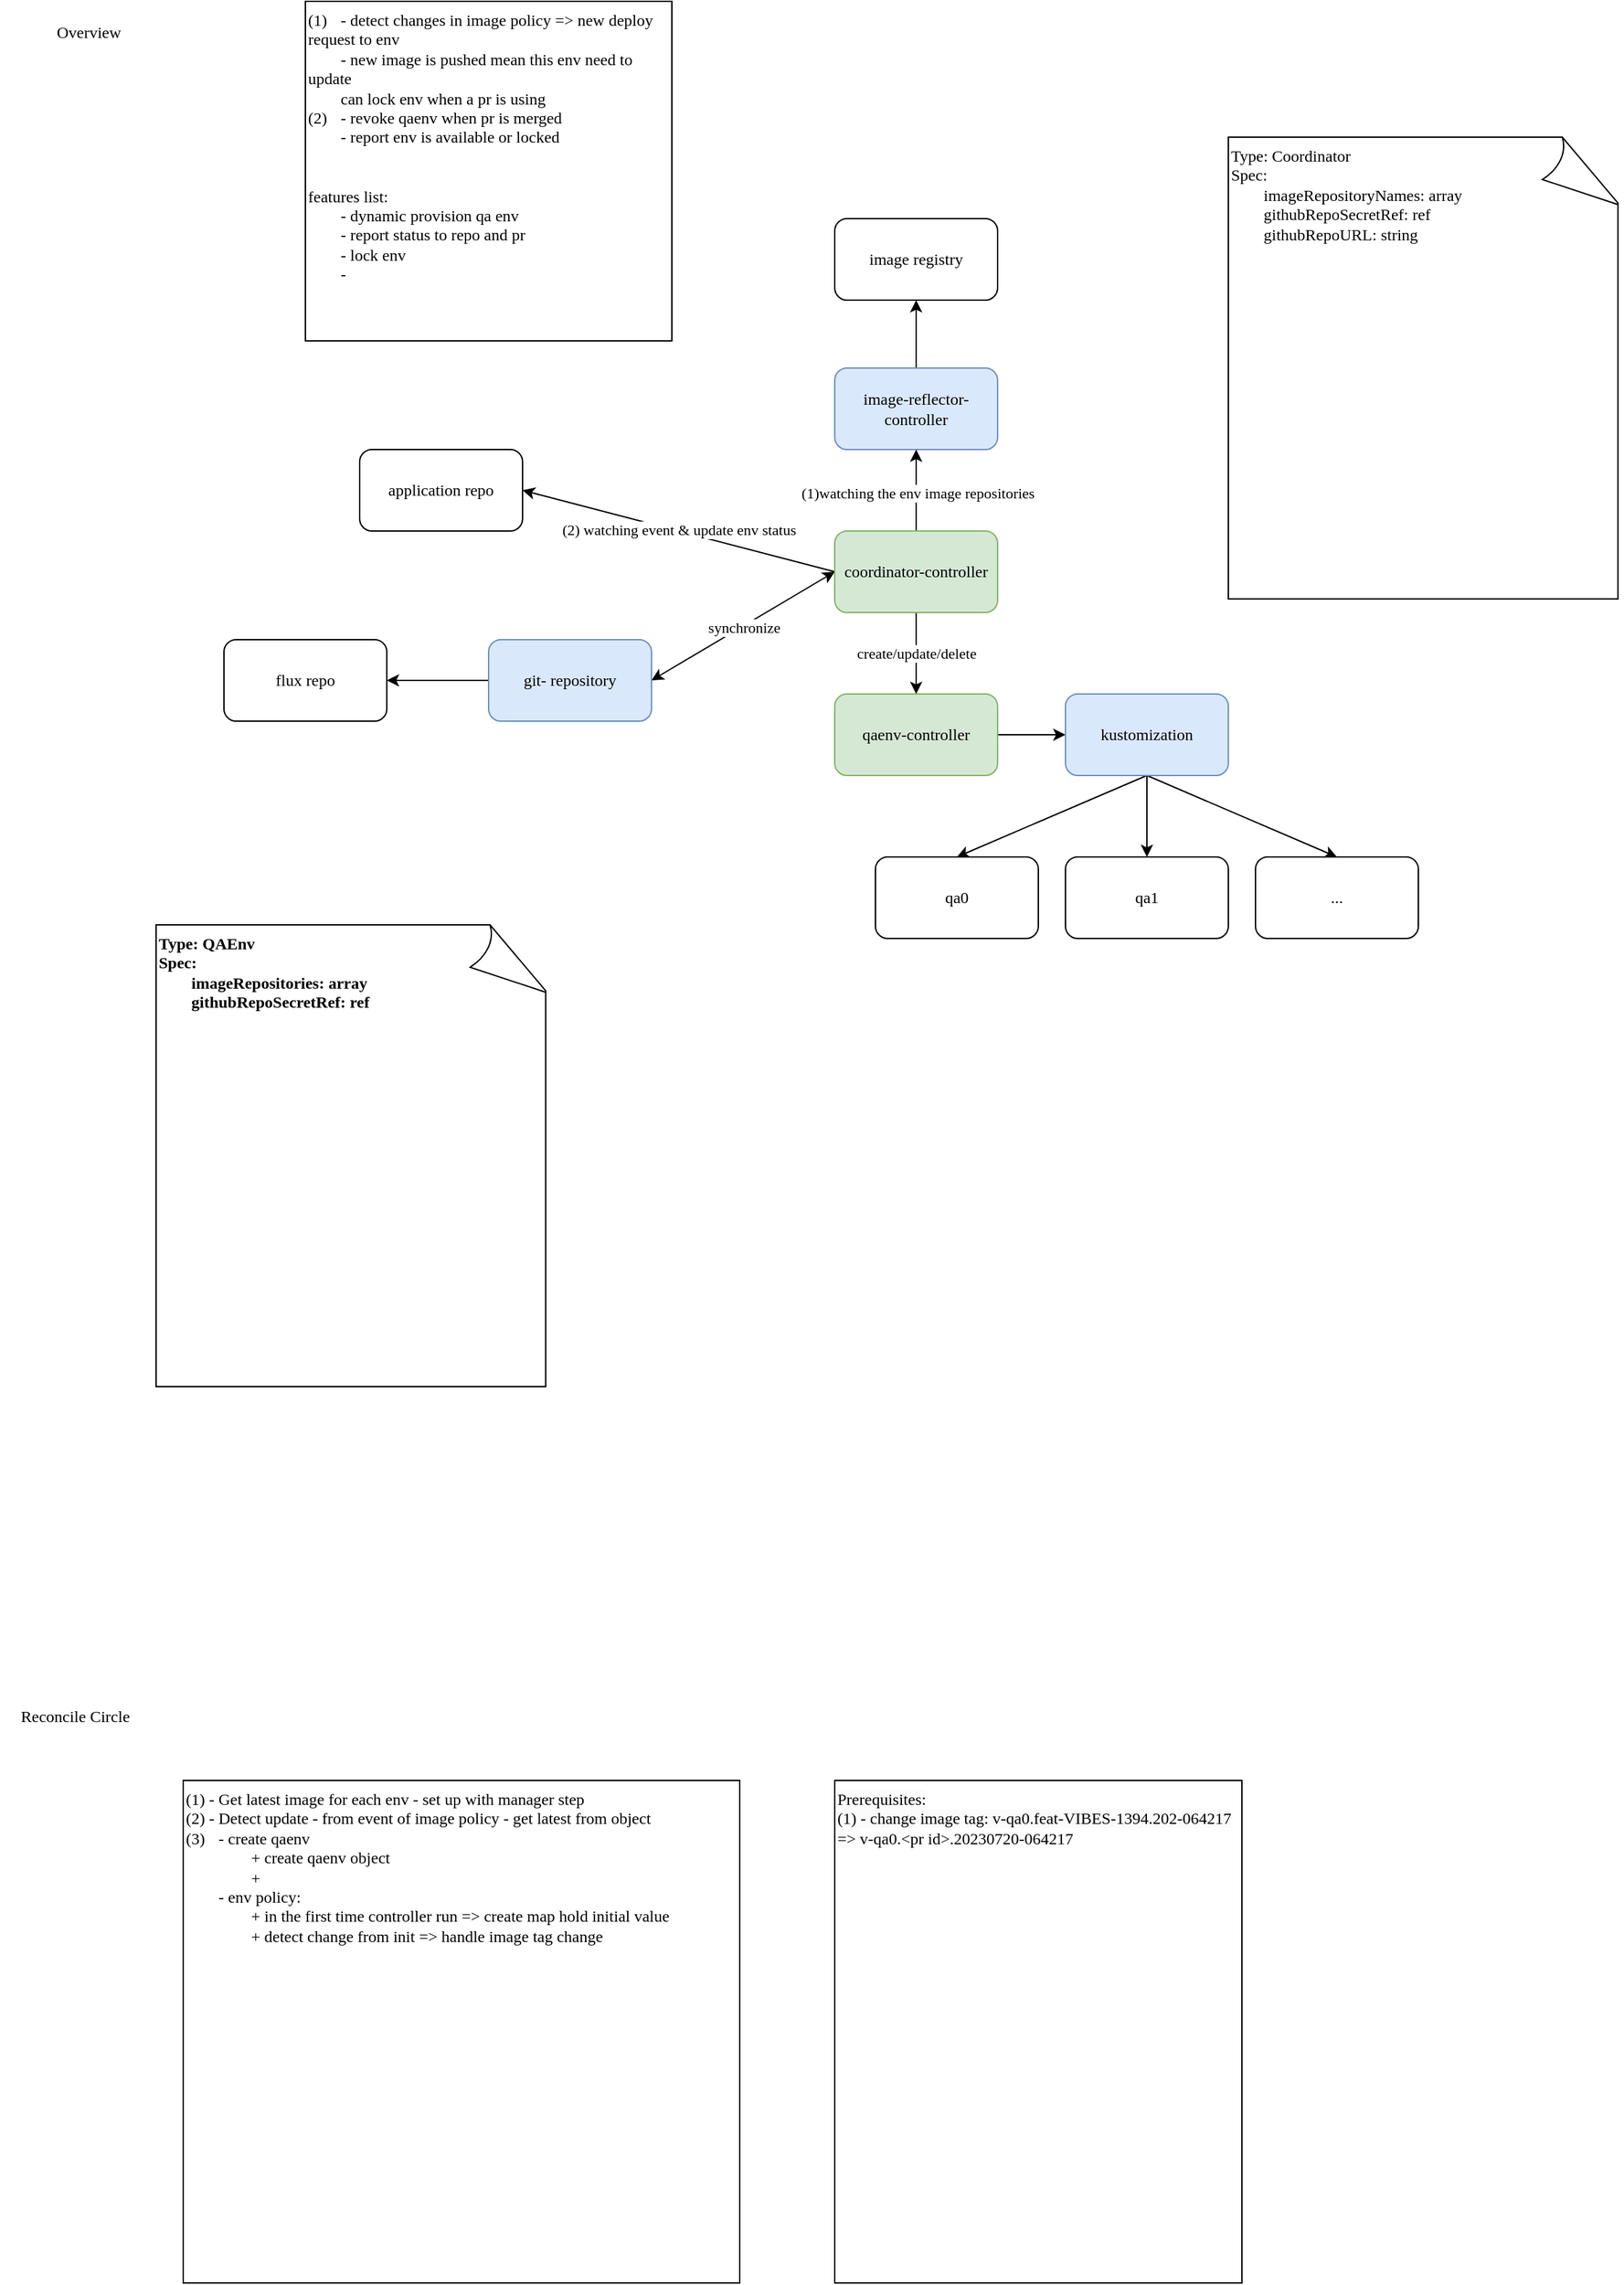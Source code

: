 <mxfile version="21.6.1" type="device">
  <diagram name="Page-1" id="bRJaaYgt9LoUnJo3XgJA">
    <mxGraphModel dx="1645" dy="1393" grid="1" gridSize="10" guides="1" tooltips="1" connect="1" arrows="1" fold="1" page="1" pageScale="1" pageWidth="850" pageHeight="1100" math="0" shadow="0">
      <root>
        <mxCell id="0" />
        <mxCell id="1" parent="0" />
        <mxCell id="MyCjg8jNjYNJ0jFQ8e_i-5" value="image registry" style="rounded=1;whiteSpace=wrap;html=1;fontFamily=Comic Sans MS;" parent="1" vertex="1">
          <mxGeometry x="560" y="170" width="120" height="60" as="geometry" />
        </mxCell>
        <mxCell id="1FVxKT_KeWVKLxRqhHUP-10" style="rounded=0;orthogonalLoop=1;jettySize=auto;html=1;entryX=0.5;entryY=0;entryDx=0;entryDy=0;exitX=0.5;exitY=1;exitDx=0;exitDy=0;fontFamily=Comic Sans MS;" edge="1" parent="1" source="1FVxKT_KeWVKLxRqhHUP-17" target="1FVxKT_KeWVKLxRqhHUP-8">
          <mxGeometry relative="1" as="geometry" />
        </mxCell>
        <mxCell id="1FVxKT_KeWVKLxRqhHUP-11" style="rounded=0;orthogonalLoop=1;jettySize=auto;html=1;exitX=0.5;exitY=1;exitDx=0;exitDy=0;entryX=0.5;entryY=0;entryDx=0;entryDy=0;fontFamily=Comic Sans MS;" edge="1" parent="1" source="1FVxKT_KeWVKLxRqhHUP-17" target="1FVxKT_KeWVKLxRqhHUP-9">
          <mxGeometry relative="1" as="geometry">
            <mxPoint x="700" y="640" as="targetPoint" />
          </mxGeometry>
        </mxCell>
        <mxCell id="1FVxKT_KeWVKLxRqhHUP-18" style="edgeStyle=orthogonalEdgeStyle;rounded=0;orthogonalLoop=1;jettySize=auto;html=1;entryX=0;entryY=0.5;entryDx=0;entryDy=0;fontFamily=Comic Sans MS;" edge="1" parent="1" source="MyCjg8jNjYNJ0jFQ8e_i-13" target="1FVxKT_KeWVKLxRqhHUP-17">
          <mxGeometry relative="1" as="geometry" />
        </mxCell>
        <mxCell id="MyCjg8jNjYNJ0jFQ8e_i-13" value="qaenv-controller" style="rounded=1;whiteSpace=wrap;html=1;fontFamily=Comic Sans MS;fillColor=#d5e8d4;strokeColor=#82b366;" parent="1" vertex="1">
          <mxGeometry x="560" y="520" width="120" height="60" as="geometry" />
        </mxCell>
        <mxCell id="1FVxKT_KeWVKLxRqhHUP-1" value="application repo" style="rounded=1;whiteSpace=wrap;html=1;fontFamily=Comic Sans MS;" vertex="1" parent="1">
          <mxGeometry x="210" y="340" width="120" height="60" as="geometry" />
        </mxCell>
        <mxCell id="1FVxKT_KeWVKLxRqhHUP-2" value="flux repo" style="rounded=1;whiteSpace=wrap;html=1;fontFamily=Comic Sans MS;" vertex="1" parent="1">
          <mxGeometry x="110" y="480" width="120" height="60" as="geometry" />
        </mxCell>
        <mxCell id="1FVxKT_KeWVKLxRqhHUP-5" style="edgeStyle=orthogonalEdgeStyle;rounded=0;orthogonalLoop=1;jettySize=auto;html=1;entryX=0.5;entryY=1;entryDx=0;entryDy=0;fontFamily=Comic Sans MS;" edge="1" parent="1" source="1FVxKT_KeWVKLxRqhHUP-3" target="MyCjg8jNjYNJ0jFQ8e_i-5">
          <mxGeometry relative="1" as="geometry" />
        </mxCell>
        <mxCell id="1FVxKT_KeWVKLxRqhHUP-3" value="image-reflector-controller" style="rounded=1;whiteSpace=wrap;html=1;fontFamily=Comic Sans MS;fillColor=#dae8fc;strokeColor=#6c8ebf;" vertex="1" parent="1">
          <mxGeometry x="560" y="280" width="120" height="60" as="geometry" />
        </mxCell>
        <mxCell id="1FVxKT_KeWVKLxRqhHUP-6" style="edgeStyle=orthogonalEdgeStyle;rounded=0;orthogonalLoop=1;jettySize=auto;html=1;entryX=0.5;entryY=1;entryDx=0;entryDy=0;fontFamily=Comic Sans MS;" edge="1" parent="1" source="1FVxKT_KeWVKLxRqhHUP-4" target="1FVxKT_KeWVKLxRqhHUP-3">
          <mxGeometry relative="1" as="geometry" />
        </mxCell>
        <mxCell id="1FVxKT_KeWVKLxRqhHUP-20" value="(1)watching the env image repositories" style="edgeLabel;html=1;align=center;verticalAlign=middle;resizable=0;points=[];fontFamily=Comic Sans MS;" vertex="1" connectable="0" parent="1FVxKT_KeWVKLxRqhHUP-6">
          <mxGeometry x="-0.054" y="-1" relative="1" as="geometry">
            <mxPoint as="offset" />
          </mxGeometry>
        </mxCell>
        <mxCell id="1FVxKT_KeWVKLxRqhHUP-7" value="create/update/delete" style="edgeStyle=orthogonalEdgeStyle;rounded=0;orthogonalLoop=1;jettySize=auto;html=1;fontFamily=Comic Sans MS;" edge="1" parent="1" source="1FVxKT_KeWVKLxRqhHUP-4" target="MyCjg8jNjYNJ0jFQ8e_i-13">
          <mxGeometry relative="1" as="geometry" />
        </mxCell>
        <mxCell id="1FVxKT_KeWVKLxRqhHUP-13" style="rounded=0;orthogonalLoop=1;jettySize=auto;html=1;entryX=1;entryY=0.5;entryDx=0;entryDy=0;exitX=0;exitY=0.5;exitDx=0;exitDy=0;fontFamily=Comic Sans MS;" edge="1" parent="1" source="1FVxKT_KeWVKLxRqhHUP-4" target="1FVxKT_KeWVKLxRqhHUP-1">
          <mxGeometry relative="1" as="geometry" />
        </mxCell>
        <mxCell id="1FVxKT_KeWVKLxRqhHUP-14" value="(2) watching event &amp;amp; update env status" style="edgeLabel;html=1;align=center;verticalAlign=middle;resizable=0;points=[];fontFamily=Comic Sans MS;" vertex="1" connectable="0" parent="1FVxKT_KeWVKLxRqhHUP-13">
          <mxGeometry x="0.007" y="-1" relative="1" as="geometry">
            <mxPoint as="offset" />
          </mxGeometry>
        </mxCell>
        <mxCell id="1FVxKT_KeWVKLxRqhHUP-15" style="rounded=0;orthogonalLoop=1;jettySize=auto;html=1;entryX=1;entryY=0.5;entryDx=0;entryDy=0;exitX=0;exitY=0.5;exitDx=0;exitDy=0;startArrow=classic;startFill=1;fontFamily=Comic Sans MS;" edge="1" parent="1" source="1FVxKT_KeWVKLxRqhHUP-4" target="1FVxKT_KeWVKLxRqhHUP-60">
          <mxGeometry relative="1" as="geometry" />
        </mxCell>
        <mxCell id="1FVxKT_KeWVKLxRqhHUP-16" value="synchronize" style="edgeLabel;html=1;align=center;verticalAlign=middle;resizable=0;points=[];fontFamily=Comic Sans MS;" vertex="1" connectable="0" parent="1FVxKT_KeWVKLxRqhHUP-15">
          <mxGeometry x="0.002" y="1" relative="1" as="geometry">
            <mxPoint as="offset" />
          </mxGeometry>
        </mxCell>
        <mxCell id="1FVxKT_KeWVKLxRqhHUP-4" value="coordinator-controller" style="rounded=1;whiteSpace=wrap;html=1;fontFamily=Comic Sans MS;fillColor=#d5e8d4;strokeColor=#82b366;" vertex="1" parent="1">
          <mxGeometry x="560" y="400" width="120" height="60" as="geometry" />
        </mxCell>
        <mxCell id="1FVxKT_KeWVKLxRqhHUP-8" value="qa0" style="rounded=1;whiteSpace=wrap;html=1;fontFamily=Comic Sans MS;" vertex="1" parent="1">
          <mxGeometry x="590" y="640" width="120" height="60" as="geometry" />
        </mxCell>
        <mxCell id="1FVxKT_KeWVKLxRqhHUP-9" value="qa1" style="rounded=1;whiteSpace=wrap;html=1;fontFamily=Comic Sans MS;" vertex="1" parent="1">
          <mxGeometry x="730" y="640" width="120" height="60" as="geometry" />
        </mxCell>
        <mxCell id="1FVxKT_KeWVKLxRqhHUP-12" value="..." style="rounded=1;whiteSpace=wrap;html=1;fontFamily=Comic Sans MS;" vertex="1" parent="1">
          <mxGeometry x="870" y="640" width="120" height="60" as="geometry" />
        </mxCell>
        <mxCell id="1FVxKT_KeWVKLxRqhHUP-19" style="rounded=0;orthogonalLoop=1;jettySize=auto;html=1;entryX=0.5;entryY=0;entryDx=0;entryDy=0;exitX=0.5;exitY=1;exitDx=0;exitDy=0;fontFamily=Comic Sans MS;" edge="1" parent="1" source="1FVxKT_KeWVKLxRqhHUP-17" target="1FVxKT_KeWVKLxRqhHUP-12">
          <mxGeometry relative="1" as="geometry" />
        </mxCell>
        <mxCell id="1FVxKT_KeWVKLxRqhHUP-17" value="kustomization" style="rounded=1;whiteSpace=wrap;html=1;fontFamily=Comic Sans MS;fillColor=#dae8fc;strokeColor=#6c8ebf;" vertex="1" parent="1">
          <mxGeometry x="730" y="520" width="120" height="60" as="geometry" />
        </mxCell>
        <mxCell id="1FVxKT_KeWVKLxRqhHUP-46" value="Type: Coordinator&lt;br&gt;Spec:&lt;br&gt;&lt;span style=&quot;white-space: pre;&quot;&gt;&#x9;&lt;/span&gt;imageRepositoryNames: array&lt;br&gt;&lt;span style=&quot;white-space: pre;&quot;&gt;&#x9;&lt;/span&gt;githubRepoSecretRef: ref&lt;br&gt;&lt;span style=&quot;white-space: pre;&quot;&gt;&#x9;&lt;/span&gt;githubRepoURL: string&lt;br&gt;&lt;span style=&quot;white-space: pre;&quot;&gt;&#x9;&lt;/span&gt;" style="whiteSpace=wrap;html=1;shape=mxgraph.basic.document;align=left;verticalAlign=top;fontFamily=Comic Sans MS;" vertex="1" parent="1">
          <mxGeometry x="850" y="110" width="290" height="340" as="geometry" />
        </mxCell>
        <mxCell id="1FVxKT_KeWVKLxRqhHUP-48" value="(1)&lt;span style=&quot;white-space: pre;&quot;&gt;&#x9;&lt;/span&gt;- detect changes in image policy =&amp;gt; new deploy request to env&lt;br&gt;&lt;span style=&quot;white-space: pre;&quot;&gt;&#x9;&lt;/span&gt;- new image is pushed mean this env need to update&lt;br&gt;&lt;span style=&quot;white-space: pre;&quot;&gt;&#x9;&lt;/span&gt;can lock env when a pr is using&lt;br&gt;(2) &lt;span style=&quot;white-space: pre;&quot;&gt;&#x9;&lt;/span&gt;- revoke qaenv when pr is merged&lt;br&gt;&lt;span style=&quot;white-space: pre;&quot;&gt;&#x9;&lt;/span&gt;- report env is available or locked&lt;br&gt;&lt;br&gt;&lt;br&gt;features list:&lt;br&gt;&lt;span style=&quot;white-space: pre;&quot;&gt;&#x9;&lt;/span&gt;- dynamic provision qa env&lt;br&gt;&lt;span style=&quot;white-space: pre;&quot;&gt;&#x9;&lt;/span&gt;- report status to repo and pr&lt;br&gt;&lt;span style=&quot;white-space: pre;&quot;&gt;&#x9;&lt;/span&gt;- lock env&lt;br&gt;&lt;span style=&quot;white-space: pre;&quot;&gt;&#x9;&lt;/span&gt;-&amp;nbsp;" style="rounded=0;whiteSpace=wrap;html=1;align=left;verticalAlign=top;fontFamily=Comic Sans MS;" vertex="1" parent="1">
          <mxGeometry x="170" y="10" width="270" height="250" as="geometry" />
        </mxCell>
        <mxCell id="1FVxKT_KeWVKLxRqhHUP-49" value="Type: QAEnv&lt;br&gt;Spec:&lt;br&gt;&lt;span style=&quot;white-space: pre;&quot;&gt;&#x9;&lt;/span&gt;imageRepositories: array&lt;br&gt;&lt;span style=&quot;white-space: pre;&quot;&gt;&#x9;&lt;/span&gt;githubRepoSecretRef: ref&lt;br&gt;&lt;span style=&quot;white-space: pre;&quot;&gt;&#x9;&lt;/span&gt;" style="whiteSpace=wrap;html=1;shape=mxgraph.basic.document;align=left;verticalAlign=top;fontFamily=Comic Sans MS;fontStyle=1" vertex="1" parent="1">
          <mxGeometry x="60" y="690" width="290" height="340" as="geometry" />
        </mxCell>
        <mxCell id="1FVxKT_KeWVKLxRqhHUP-52" value="Overview" style="text;html=1;align=center;verticalAlign=middle;resizable=0;points=[];autosize=1;strokeColor=none;fillColor=none;fontFamily=Comic Sans MS;" vertex="1" parent="1">
          <mxGeometry x="-30" y="18" width="80" height="30" as="geometry" />
        </mxCell>
        <mxCell id="1FVxKT_KeWVKLxRqhHUP-53" value="Reconcile Circle" style="text;html=1;align=center;verticalAlign=middle;resizable=0;points=[];autosize=1;strokeColor=none;fillColor=none;fontFamily=Comic Sans MS;" vertex="1" parent="1">
          <mxGeometry x="-55" y="1258" width="110" height="30" as="geometry" />
        </mxCell>
        <mxCell id="1FVxKT_KeWVKLxRqhHUP-58" value="&lt;span style=&quot;color: rgb(0, 0, 0); font-size: 12px; font-style: normal; font-variant-ligatures: normal; font-variant-caps: normal; font-weight: 400; letter-spacing: normal; orphans: 2; text-indent: 0px; text-transform: none; widows: 2; word-spacing: 0px; -webkit-text-stroke-width: 0px; background-color: rgb(251, 251, 251); text-decoration-thickness: initial; text-decoration-style: initial; text-decoration-color: initial; float: none; display: inline !important;&quot;&gt;Prerequisites:&lt;/span&gt;&lt;br style=&quot;border-color: var(--border-color); color: rgb(0, 0, 0); font-size: 12px; font-style: normal; font-variant-ligatures: normal; font-variant-caps: normal; font-weight: 400; letter-spacing: normal; orphans: 2; text-indent: 0px; text-transform: none; widows: 2; word-spacing: 0px; -webkit-text-stroke-width: 0px; background-color: rgb(251, 251, 251); text-decoration-thickness: initial; text-decoration-style: initial; text-decoration-color: initial;&quot;&gt;&lt;span style=&quot;color: rgb(0, 0, 0); font-size: 12px; font-style: normal; font-variant-ligatures: normal; font-variant-caps: normal; font-weight: 400; letter-spacing: normal; orphans: 2; text-indent: 0px; text-transform: none; widows: 2; word-spacing: 0px; -webkit-text-stroke-width: 0px; background-color: rgb(251, 251, 251); text-decoration-thickness: initial; text-decoration-style: initial; text-decoration-color: initial; float: none; display: inline !important;&quot;&gt;(1) - change image tag:&amp;nbsp;v-qa0.feat-VIBES-1394.202-064217 =&amp;gt;&amp;nbsp;&lt;/span&gt;v-qa0.&amp;lt;pr id&amp;gt;.20230720-064217" style="rounded=0;whiteSpace=wrap;html=1;verticalAlign=top;align=left;fontFamily=Comic Sans MS;" vertex="1" parent="1">
          <mxGeometry x="560" y="1320" width="300" height="370" as="geometry" />
        </mxCell>
        <mxCell id="1FVxKT_KeWVKLxRqhHUP-59" value="(1) - Get latest image for each env - set up with manager step&lt;br style=&quot;border-color: var(--border-color);&quot;&gt;&lt;span style=&quot;&quot;&gt;(2) - Detect update - from event of image policy - get latest from object&lt;/span&gt;&lt;br style=&quot;border-color: var(--border-color);&quot;&gt;&lt;span style=&quot;&quot;&gt;(3) &lt;span style=&quot;white-space: pre;&quot;&gt;&#x9;&lt;/span&gt;- create qaenv&lt;br&gt;&lt;span style=&quot;white-space: pre;&quot;&gt;&#x9;&lt;/span&gt;&amp;nbsp;&lt;span style=&quot;white-space: pre;&quot;&gt;&#x9;&lt;/span&gt;+ create qaenv object&lt;br&gt;&lt;span style=&quot;white-space: pre;&quot;&gt;&#x9;&lt;/span&gt;&lt;span style=&quot;white-space: pre;&quot;&gt;&#x9;&lt;/span&gt;+&amp;nbsp;&lt;br&gt;&lt;span style=&quot;white-space: pre;&quot;&gt;&#x9;&lt;/span&gt;- env policy:&amp;nbsp;&lt;br&gt;&lt;span style=&quot;white-space: pre;&quot;&gt;&#x9;&lt;/span&gt;&lt;span style=&quot;white-space: pre;&quot;&gt;&#x9;&lt;/span&gt;+ in the first time controller run =&amp;gt; create map hold initial value&lt;br&gt;&lt;span style=&quot;white-space: pre;&quot;&gt;&#x9;&lt;/span&gt;&lt;span style=&quot;white-space: pre;&quot;&gt;&#x9;&lt;/span&gt;+ detect change from init =&amp;gt; handle image tag change&lt;br&gt;&lt;/span&gt;" style="rounded=0;whiteSpace=wrap;html=1;verticalAlign=top;align=left;fontFamily=Comic Sans MS;" vertex="1" parent="1">
          <mxGeometry x="80" y="1320" width="410" height="370" as="geometry" />
        </mxCell>
        <mxCell id="1FVxKT_KeWVKLxRqhHUP-61" style="edgeStyle=orthogonalEdgeStyle;rounded=0;orthogonalLoop=1;jettySize=auto;html=1;" edge="1" parent="1" source="1FVxKT_KeWVKLxRqhHUP-60" target="1FVxKT_KeWVKLxRqhHUP-2">
          <mxGeometry relative="1" as="geometry" />
        </mxCell>
        <mxCell id="1FVxKT_KeWVKLxRqhHUP-60" value="git- repository" style="rounded=1;whiteSpace=wrap;html=1;fontFamily=Comic Sans MS;fillColor=#dae8fc;strokeColor=#6c8ebf;" vertex="1" parent="1">
          <mxGeometry x="305" y="480" width="120" height="60" as="geometry" />
        </mxCell>
      </root>
    </mxGraphModel>
  </diagram>
</mxfile>
